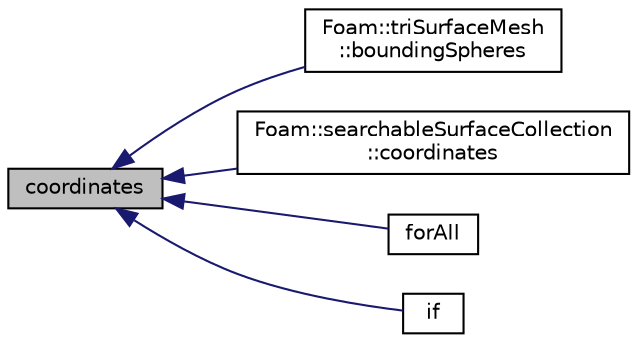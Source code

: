 digraph "coordinates"
{
  bgcolor="transparent";
  edge [fontname="Helvetica",fontsize="10",labelfontname="Helvetica",labelfontsize="10"];
  node [fontname="Helvetica",fontsize="10",shape=record];
  rankdir="LR";
  Node1 [label="coordinates",height=0.2,width=0.4,color="black", fillcolor="grey75", style="filled", fontcolor="black"];
  Node1 -> Node2 [dir="back",color="midnightblue",fontsize="10",style="solid",fontname="Helvetica"];
  Node2 [label="Foam::triSurfaceMesh\l::boundingSpheres",height=0.2,width=0.4,color="black",URL="$a02683.html#af4690dee4a2416d50cd4376b4f6fad03",tooltip="Get bounding spheres (centre and radius squared). Any point. "];
  Node1 -> Node3 [dir="back",color="midnightblue",fontsize="10",style="solid",fontname="Helvetica"];
  Node3 [label="Foam::searchableSurfaceCollection\l::coordinates",height=0.2,width=0.4,color="black",URL="$a02260.html#a7ba58f56633b4eaeeef7f1a911d3a33b",tooltip="Get representative set of element coordinates. "];
  Node1 -> Node4 [dir="back",color="midnightblue",fontsize="10",style="solid",fontname="Helvetica"];
  Node4 [label="forAll",height=0.2,width=0.4,color="black",URL="$a03207.html#a675e8a394affbc5f342d7c700be4e284"];
  Node1 -> Node5 [dir="back",color="midnightblue",fontsize="10",style="solid",fontname="Helvetica"];
  Node5 [label="if",height=0.2,width=0.4,color="black",URL="$a03211.html#a95ef98f6be3b8b09a3eca31669e176dd"];
}
